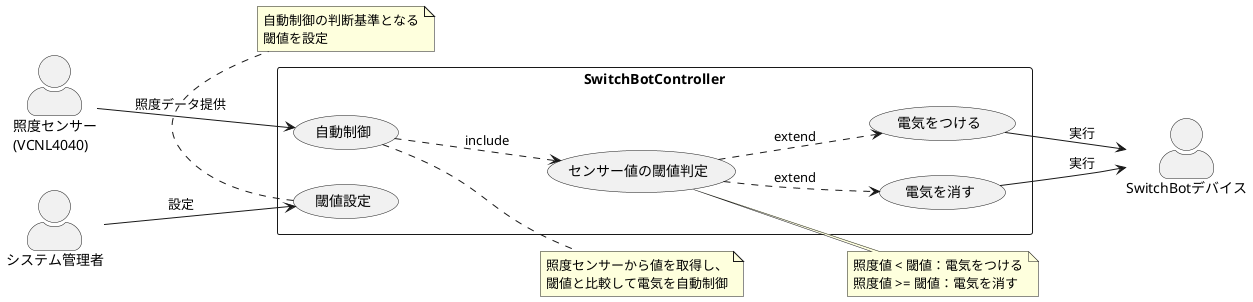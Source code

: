 @startuml UseCaseDiagram
left to right direction
skinparam actorStyle awesome

' アクター
actor "照度センサー\n(VCNL4040)" as Sensor
actor "SwitchBotデバイス" as SwitchBot
actor "システム管理者" as Admin

' メインのシステム
rectangle "SwitchBotController" {
  usecase "自動制御" as UC1
  usecase "センサー値の閾値判定" as UC2
  usecase "電気をつける" as UC3
  usecase "電気を消す" as UC4
  usecase "閾値設定" as UC5
}

' 関連
Sensor --> UC1 : 照度データ提供
Admin --> UC5 : 設定

UC1 ..> UC2 : include
UC2 ..> UC3 : extend
UC2 ..> UC4 : extend

UC3 --> SwitchBot : 実行
UC4 --> SwitchBot : 実行

' ノート
note right of UC1
  照度センサーから値を取得し、
  閾値と比較して電気を自動制御
end note

note right of UC2
  照度値 < 閾値：電気をつける
  照度値 >= 閾値：電気を消す
end note

note bottom of UC5
  自動制御の判断基準となる
  閾値を設定
end note

@enduml 